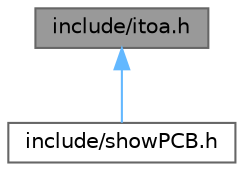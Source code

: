 digraph "include/itoa.h"
{
 // LATEX_PDF_SIZE
  bgcolor="transparent";
  edge [fontname=Helvetica,fontsize=10,labelfontname=Helvetica,labelfontsize=10];
  node [fontname=Helvetica,fontsize=10,shape=box,height=0.2,width=0.4];
  Node1 [id="Node000001",label="include/itoa.h",height=0.2,width=0.4,color="gray40", fillcolor="grey60", style="filled", fontcolor="black",tooltip="Declaration for interger-to-ASCII conversion."];
  Node1 -> Node2 [id="edge1_Node000001_Node000002",dir="back",color="steelblue1",style="solid",tooltip=" "];
  Node2 [id="Node000002",label="include/showPCB.h",height=0.2,width=0.4,color="grey40", fillcolor="white", style="filled",URL="$showPCB_8h_source.html",tooltip=" "];
}
